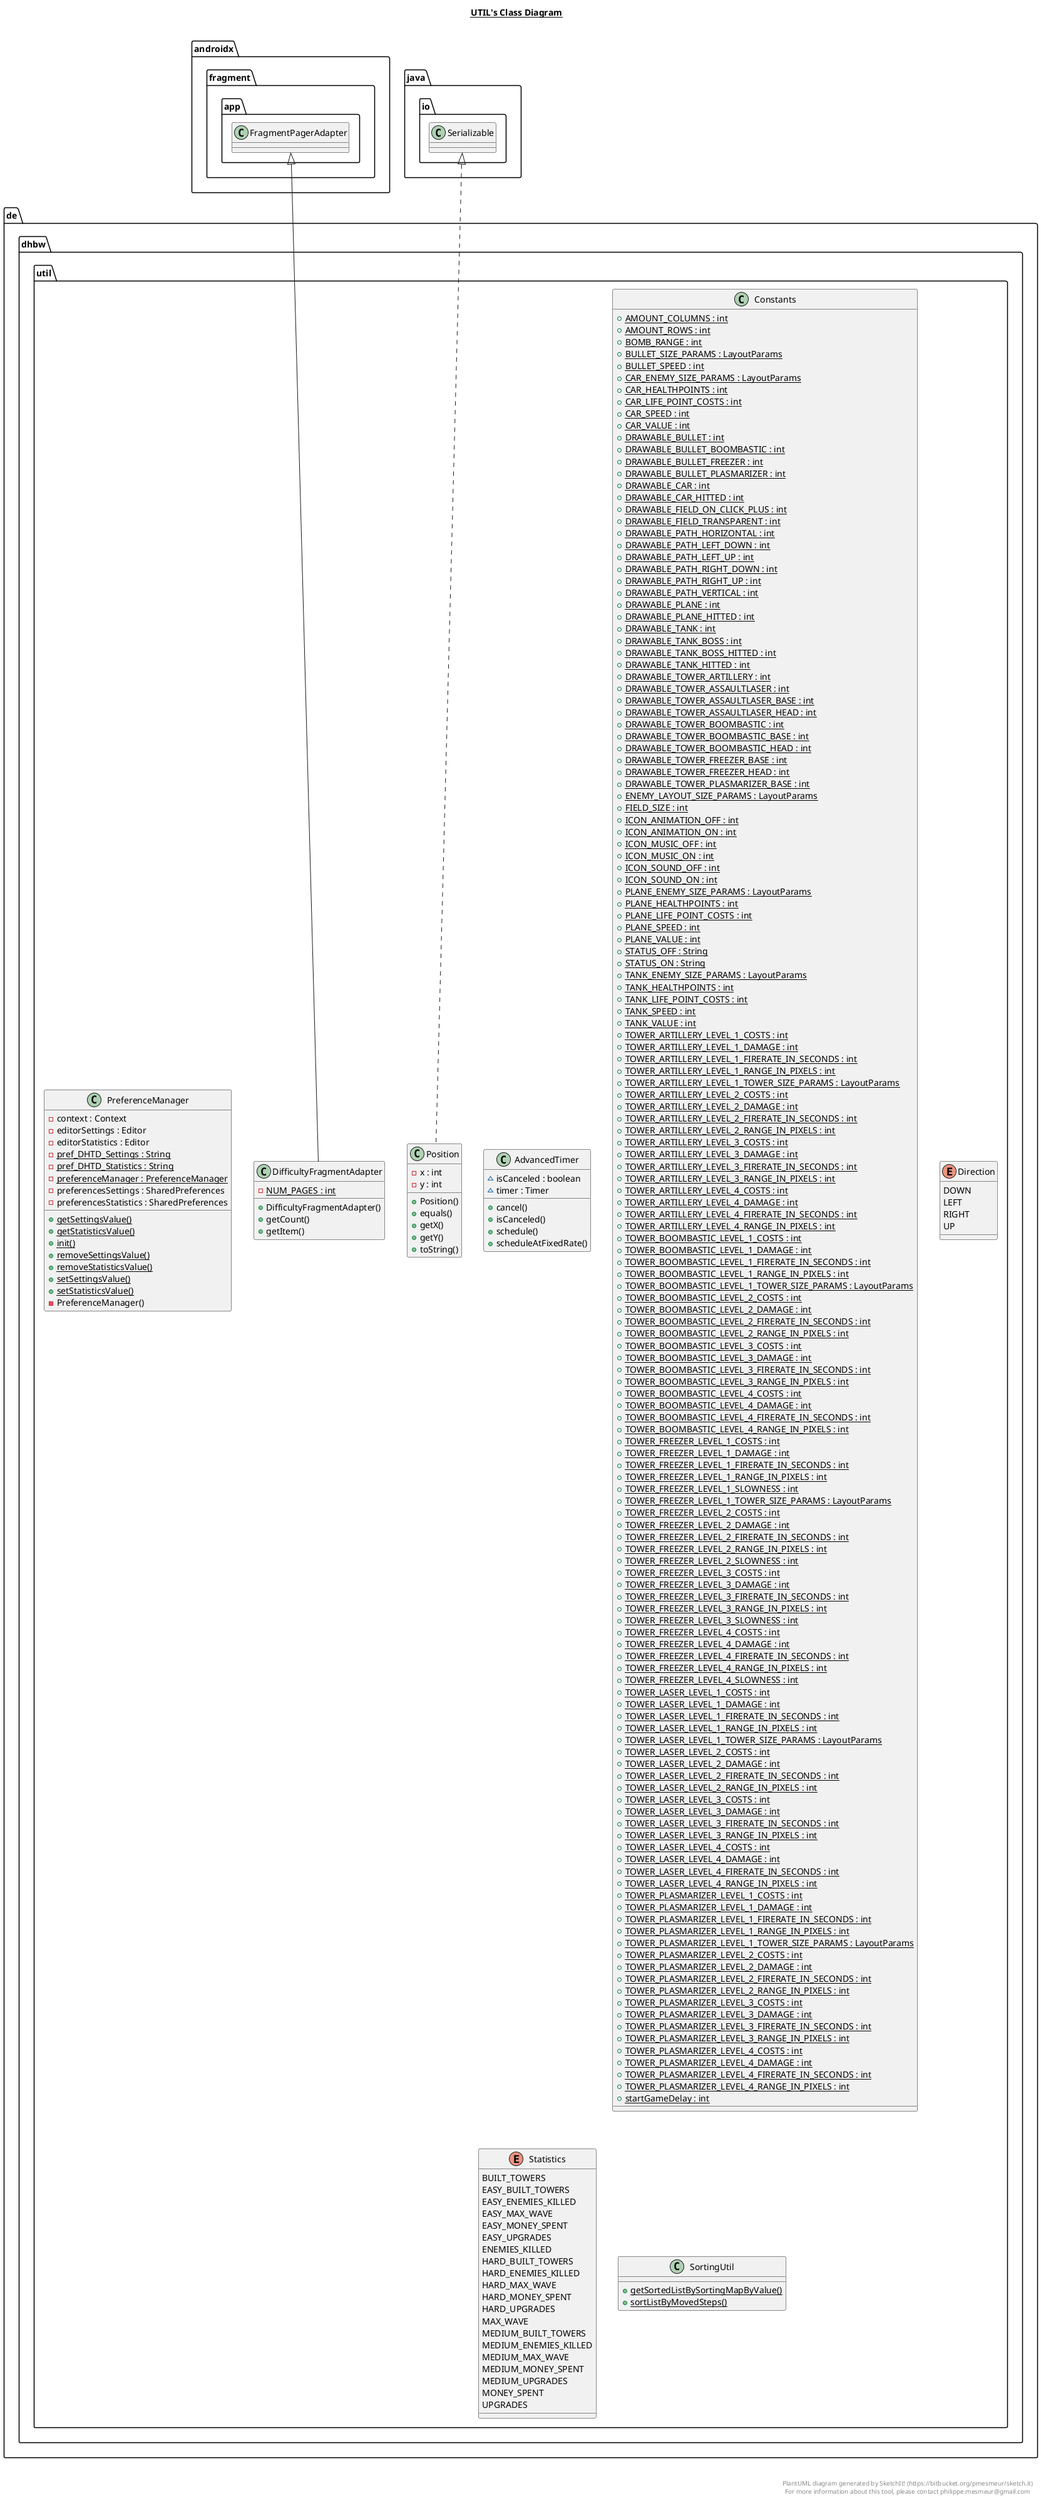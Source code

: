 @startuml

title __UTIL's Class Diagram__\n

  namespace de.dhbw {
    namespace util {
      class de.dhbw.util.AdvancedTimer {
          ~ isCanceled : boolean
          ~ timer : Timer
          + cancel()
          + isCanceled()
          + schedule()
          + scheduleAtFixedRate()
      }
    }
  }
  

  namespace de.dhbw {
    namespace util {
      class de.dhbw.util.Constants {
          {static} + AMOUNT_COLUMNS : int
          {static} + AMOUNT_ROWS : int
          {static} + BOMB_RANGE : int
          {static} + BULLET_SIZE_PARAMS : LayoutParams
          {static} + BULLET_SPEED : int
          {static} + CAR_ENEMY_SIZE_PARAMS : LayoutParams
          {static} + CAR_HEALTHPOINTS : int
          {static} + CAR_LIFE_POINT_COSTS : int
          {static} + CAR_SPEED : int
          {static} + CAR_VALUE : int
          {static} + DRAWABLE_BULLET : int
          {static} + DRAWABLE_BULLET_BOOMBASTIC : int
          {static} + DRAWABLE_BULLET_FREEZER : int
          {static} + DRAWABLE_BULLET_PLASMARIZER : int
          {static} + DRAWABLE_CAR : int
          {static} + DRAWABLE_CAR_HITTED : int
          {static} + DRAWABLE_FIELD_ON_CLICK_PLUS : int
          {static} + DRAWABLE_FIELD_TRANSPARENT : int
          {static} + DRAWABLE_PATH_HORIZONTAL : int
          {static} + DRAWABLE_PATH_LEFT_DOWN : int
          {static} + DRAWABLE_PATH_LEFT_UP : int
          {static} + DRAWABLE_PATH_RIGHT_DOWN : int
          {static} + DRAWABLE_PATH_RIGHT_UP : int
          {static} + DRAWABLE_PATH_VERTICAL : int
          {static} + DRAWABLE_PLANE : int
          {static} + DRAWABLE_PLANE_HITTED : int
          {static} + DRAWABLE_TANK : int
          {static} + DRAWABLE_TANK_BOSS : int
          {static} + DRAWABLE_TANK_BOSS_HITTED : int
          {static} + DRAWABLE_TANK_HITTED : int
          {static} + DRAWABLE_TOWER_ARTILLERY : int
          {static} + DRAWABLE_TOWER_ASSAULTLASER : int
          {static} + DRAWABLE_TOWER_ASSAULTLASER_BASE : int
          {static} + DRAWABLE_TOWER_ASSAULTLASER_HEAD : int
          {static} + DRAWABLE_TOWER_BOOMBASTIC : int
          {static} + DRAWABLE_TOWER_BOOMBASTIC_BASE : int
          {static} + DRAWABLE_TOWER_BOOMBASTIC_HEAD : int
          {static} + DRAWABLE_TOWER_FREEZER_BASE : int
          {static} + DRAWABLE_TOWER_FREEZER_HEAD : int
          {static} + DRAWABLE_TOWER_PLASMARIZER_BASE : int
          {static} + ENEMY_LAYOUT_SIZE_PARAMS : LayoutParams
          {static} + FIELD_SIZE : int
          {static} + ICON_ANIMATION_OFF : int
          {static} + ICON_ANIMATION_ON : int
          {static} + ICON_MUSIC_OFF : int
          {static} + ICON_MUSIC_ON : int
          {static} + ICON_SOUND_OFF : int
          {static} + ICON_SOUND_ON : int
          {static} + PLANE_ENEMY_SIZE_PARAMS : LayoutParams
          {static} + PLANE_HEALTHPOINTS : int
          {static} + PLANE_LIFE_POINT_COSTS : int
          {static} + PLANE_SPEED : int
          {static} + PLANE_VALUE : int
          {static} + STATUS_OFF : String
          {static} + STATUS_ON : String
          {static} + TANK_ENEMY_SIZE_PARAMS : LayoutParams
          {static} + TANK_HEALTHPOINTS : int
          {static} + TANK_LIFE_POINT_COSTS : int
          {static} + TANK_SPEED : int
          {static} + TANK_VALUE : int
          {static} + TOWER_ARTILLERY_LEVEL_1_COSTS : int
          {static} + TOWER_ARTILLERY_LEVEL_1_DAMAGE : int
          {static} + TOWER_ARTILLERY_LEVEL_1_FIRERATE_IN_SECONDS : int
          {static} + TOWER_ARTILLERY_LEVEL_1_RANGE_IN_PIXELS : int
          {static} + TOWER_ARTILLERY_LEVEL_1_TOWER_SIZE_PARAMS : LayoutParams
          {static} + TOWER_ARTILLERY_LEVEL_2_COSTS : int
          {static} + TOWER_ARTILLERY_LEVEL_2_DAMAGE : int
          {static} + TOWER_ARTILLERY_LEVEL_2_FIRERATE_IN_SECONDS : int
          {static} + TOWER_ARTILLERY_LEVEL_2_RANGE_IN_PIXELS : int
          {static} + TOWER_ARTILLERY_LEVEL_3_COSTS : int
          {static} + TOWER_ARTILLERY_LEVEL_3_DAMAGE : int
          {static} + TOWER_ARTILLERY_LEVEL_3_FIRERATE_IN_SECONDS : int
          {static} + TOWER_ARTILLERY_LEVEL_3_RANGE_IN_PIXELS : int
          {static} + TOWER_ARTILLERY_LEVEL_4_COSTS : int
          {static} + TOWER_ARTILLERY_LEVEL_4_DAMAGE : int
          {static} + TOWER_ARTILLERY_LEVEL_4_FIRERATE_IN_SECONDS : int
          {static} + TOWER_ARTILLERY_LEVEL_4_RANGE_IN_PIXELS : int
          {static} + TOWER_BOOMBASTIC_LEVEL_1_COSTS : int
          {static} + TOWER_BOOMBASTIC_LEVEL_1_DAMAGE : int
          {static} + TOWER_BOOMBASTIC_LEVEL_1_FIRERATE_IN_SECONDS : int
          {static} + TOWER_BOOMBASTIC_LEVEL_1_RANGE_IN_PIXELS : int
          {static} + TOWER_BOOMBASTIC_LEVEL_1_TOWER_SIZE_PARAMS : LayoutParams
          {static} + TOWER_BOOMBASTIC_LEVEL_2_COSTS : int
          {static} + TOWER_BOOMBASTIC_LEVEL_2_DAMAGE : int
          {static} + TOWER_BOOMBASTIC_LEVEL_2_FIRERATE_IN_SECONDS : int
          {static} + TOWER_BOOMBASTIC_LEVEL_2_RANGE_IN_PIXELS : int
          {static} + TOWER_BOOMBASTIC_LEVEL_3_COSTS : int
          {static} + TOWER_BOOMBASTIC_LEVEL_3_DAMAGE : int
          {static} + TOWER_BOOMBASTIC_LEVEL_3_FIRERATE_IN_SECONDS : int
          {static} + TOWER_BOOMBASTIC_LEVEL_3_RANGE_IN_PIXELS : int
          {static} + TOWER_BOOMBASTIC_LEVEL_4_COSTS : int
          {static} + TOWER_BOOMBASTIC_LEVEL_4_DAMAGE : int
          {static} + TOWER_BOOMBASTIC_LEVEL_4_FIRERATE_IN_SECONDS : int
          {static} + TOWER_BOOMBASTIC_LEVEL_4_RANGE_IN_PIXELS : int
          {static} + TOWER_FREEZER_LEVEL_1_COSTS : int
          {static} + TOWER_FREEZER_LEVEL_1_DAMAGE : int
          {static} + TOWER_FREEZER_LEVEL_1_FIRERATE_IN_SECONDS : int
          {static} + TOWER_FREEZER_LEVEL_1_RANGE_IN_PIXELS : int
          {static} + TOWER_FREEZER_LEVEL_1_SLOWNESS : int
          {static} + TOWER_FREEZER_LEVEL_1_TOWER_SIZE_PARAMS : LayoutParams
          {static} + TOWER_FREEZER_LEVEL_2_COSTS : int
          {static} + TOWER_FREEZER_LEVEL_2_DAMAGE : int
          {static} + TOWER_FREEZER_LEVEL_2_FIRERATE_IN_SECONDS : int
          {static} + TOWER_FREEZER_LEVEL_2_RANGE_IN_PIXELS : int
          {static} + TOWER_FREEZER_LEVEL_2_SLOWNESS : int
          {static} + TOWER_FREEZER_LEVEL_3_COSTS : int
          {static} + TOWER_FREEZER_LEVEL_3_DAMAGE : int
          {static} + TOWER_FREEZER_LEVEL_3_FIRERATE_IN_SECONDS : int
          {static} + TOWER_FREEZER_LEVEL_3_RANGE_IN_PIXELS : int
          {static} + TOWER_FREEZER_LEVEL_3_SLOWNESS : int
          {static} + TOWER_FREEZER_LEVEL_4_COSTS : int
          {static} + TOWER_FREEZER_LEVEL_4_DAMAGE : int
          {static} + TOWER_FREEZER_LEVEL_4_FIRERATE_IN_SECONDS : int
          {static} + TOWER_FREEZER_LEVEL_4_RANGE_IN_PIXELS : int
          {static} + TOWER_FREEZER_LEVEL_4_SLOWNESS : int
          {static} + TOWER_LASER_LEVEL_1_COSTS : int
          {static} + TOWER_LASER_LEVEL_1_DAMAGE : int
          {static} + TOWER_LASER_LEVEL_1_FIRERATE_IN_SECONDS : int
          {static} + TOWER_LASER_LEVEL_1_RANGE_IN_PIXELS : int
          {static} + TOWER_LASER_LEVEL_1_TOWER_SIZE_PARAMS : LayoutParams
          {static} + TOWER_LASER_LEVEL_2_COSTS : int
          {static} + TOWER_LASER_LEVEL_2_DAMAGE : int
          {static} + TOWER_LASER_LEVEL_2_FIRERATE_IN_SECONDS : int
          {static} + TOWER_LASER_LEVEL_2_RANGE_IN_PIXELS : int
          {static} + TOWER_LASER_LEVEL_3_COSTS : int
          {static} + TOWER_LASER_LEVEL_3_DAMAGE : int
          {static} + TOWER_LASER_LEVEL_3_FIRERATE_IN_SECONDS : int
          {static} + TOWER_LASER_LEVEL_3_RANGE_IN_PIXELS : int
          {static} + TOWER_LASER_LEVEL_4_COSTS : int
          {static} + TOWER_LASER_LEVEL_4_DAMAGE : int
          {static} + TOWER_LASER_LEVEL_4_FIRERATE_IN_SECONDS : int
          {static} + TOWER_LASER_LEVEL_4_RANGE_IN_PIXELS : int
          {static} + TOWER_PLASMARIZER_LEVEL_1_COSTS : int
          {static} + TOWER_PLASMARIZER_LEVEL_1_DAMAGE : int
          {static} + TOWER_PLASMARIZER_LEVEL_1_FIRERATE_IN_SECONDS : int
          {static} + TOWER_PLASMARIZER_LEVEL_1_RANGE_IN_PIXELS : int
          {static} + TOWER_PLASMARIZER_LEVEL_1_TOWER_SIZE_PARAMS : LayoutParams
          {static} + TOWER_PLASMARIZER_LEVEL_2_COSTS : int
          {static} + TOWER_PLASMARIZER_LEVEL_2_DAMAGE : int
          {static} + TOWER_PLASMARIZER_LEVEL_2_FIRERATE_IN_SECONDS : int
          {static} + TOWER_PLASMARIZER_LEVEL_2_RANGE_IN_PIXELS : int
          {static} + TOWER_PLASMARIZER_LEVEL_3_COSTS : int
          {static} + TOWER_PLASMARIZER_LEVEL_3_DAMAGE : int
          {static} + TOWER_PLASMARIZER_LEVEL_3_FIRERATE_IN_SECONDS : int
          {static} + TOWER_PLASMARIZER_LEVEL_3_RANGE_IN_PIXELS : int
          {static} + TOWER_PLASMARIZER_LEVEL_4_COSTS : int
          {static} + TOWER_PLASMARIZER_LEVEL_4_DAMAGE : int
          {static} + TOWER_PLASMARIZER_LEVEL_4_FIRERATE_IN_SECONDS : int
          {static} + TOWER_PLASMARIZER_LEVEL_4_RANGE_IN_PIXELS : int
          {static} + startGameDelay : int
      }
    }
  }
  

  namespace de.dhbw {
    namespace util {
      class de.dhbw.util.DifficultyFragmentAdapter {
          {static} - NUM_PAGES : int
          + DifficultyFragmentAdapter()
          + getCount()
          + getItem()
      }
    }
  }
  

  namespace de.dhbw {
    namespace util {
      enum Direction {
        DOWN
        LEFT
        RIGHT
        UP
      }
    }
  }
  

  namespace de.dhbw {
    namespace util {
      class de.dhbw.util.Position {
          - x : int
          - y : int
          + Position()
          + equals()
          + getX()
          + getY()
          + toString()
      }
    }
  }
  

  namespace de.dhbw {
    namespace util {
      class de.dhbw.util.PreferenceManager {
          - context : Context
          - editorSettings : Editor
          - editorStatistics : Editor
          {static} - pref_DHTD_Settings : String
          {static} - pref_DHTD_Statistics : String
          {static} - preferenceManager : PreferenceManager
          - preferencesSettings : SharedPreferences
          - preferencesStatistics : SharedPreferences
          {static} + getSettingsValue()
          {static} + getStatisticsValue()
          {static} + init()
          {static} + removeSettingsValue()
          {static} + removeStatisticsValue()
          {static} + setSettingsValue()
          {static} + setStatisticsValue()
          - PreferenceManager()
      }
    }
  }
  

  namespace de.dhbw {
    namespace util {
      enum Statistics {
        BUILT_TOWERS
        EASY_BUILT_TOWERS
        EASY_ENEMIES_KILLED
        EASY_MAX_WAVE
        EASY_MONEY_SPENT
        EASY_UPGRADES
        ENEMIES_KILLED
        HARD_BUILT_TOWERS
        HARD_ENEMIES_KILLED
        HARD_MAX_WAVE
        HARD_MONEY_SPENT
        HARD_UPGRADES
        MAX_WAVE
        MEDIUM_BUILT_TOWERS
        MEDIUM_ENEMIES_KILLED
        MEDIUM_MAX_WAVE
        MEDIUM_MONEY_SPENT
        MEDIUM_UPGRADES
        MONEY_SPENT
        UPGRADES
      }
    }
  }
  

  namespace de.dhbw {
    namespace util {
      class de.dhbw.util.SortingUtil {
          {static} + getSortedListBySortingMapByValue()
          {static} + sortListByMovedSteps()
      }
    }
  }
  

  de.dhbw.util.DifficultyFragmentAdapter -up-|> androidx.fragment.app.FragmentPagerAdapter
  de.dhbw.util.Position .up.|> java.io.Serializable
  de.dhbw.util.PreferenceManager +-down- de.dhbw.util.PreferenceManager.Statistics


right footer


PlantUML diagram generated by SketchIt! (https://bitbucket.org/pmesmeur/sketch.it)
For more information about this tool, please contact philippe.mesmeur@gmail.com
endfooter

@enduml
